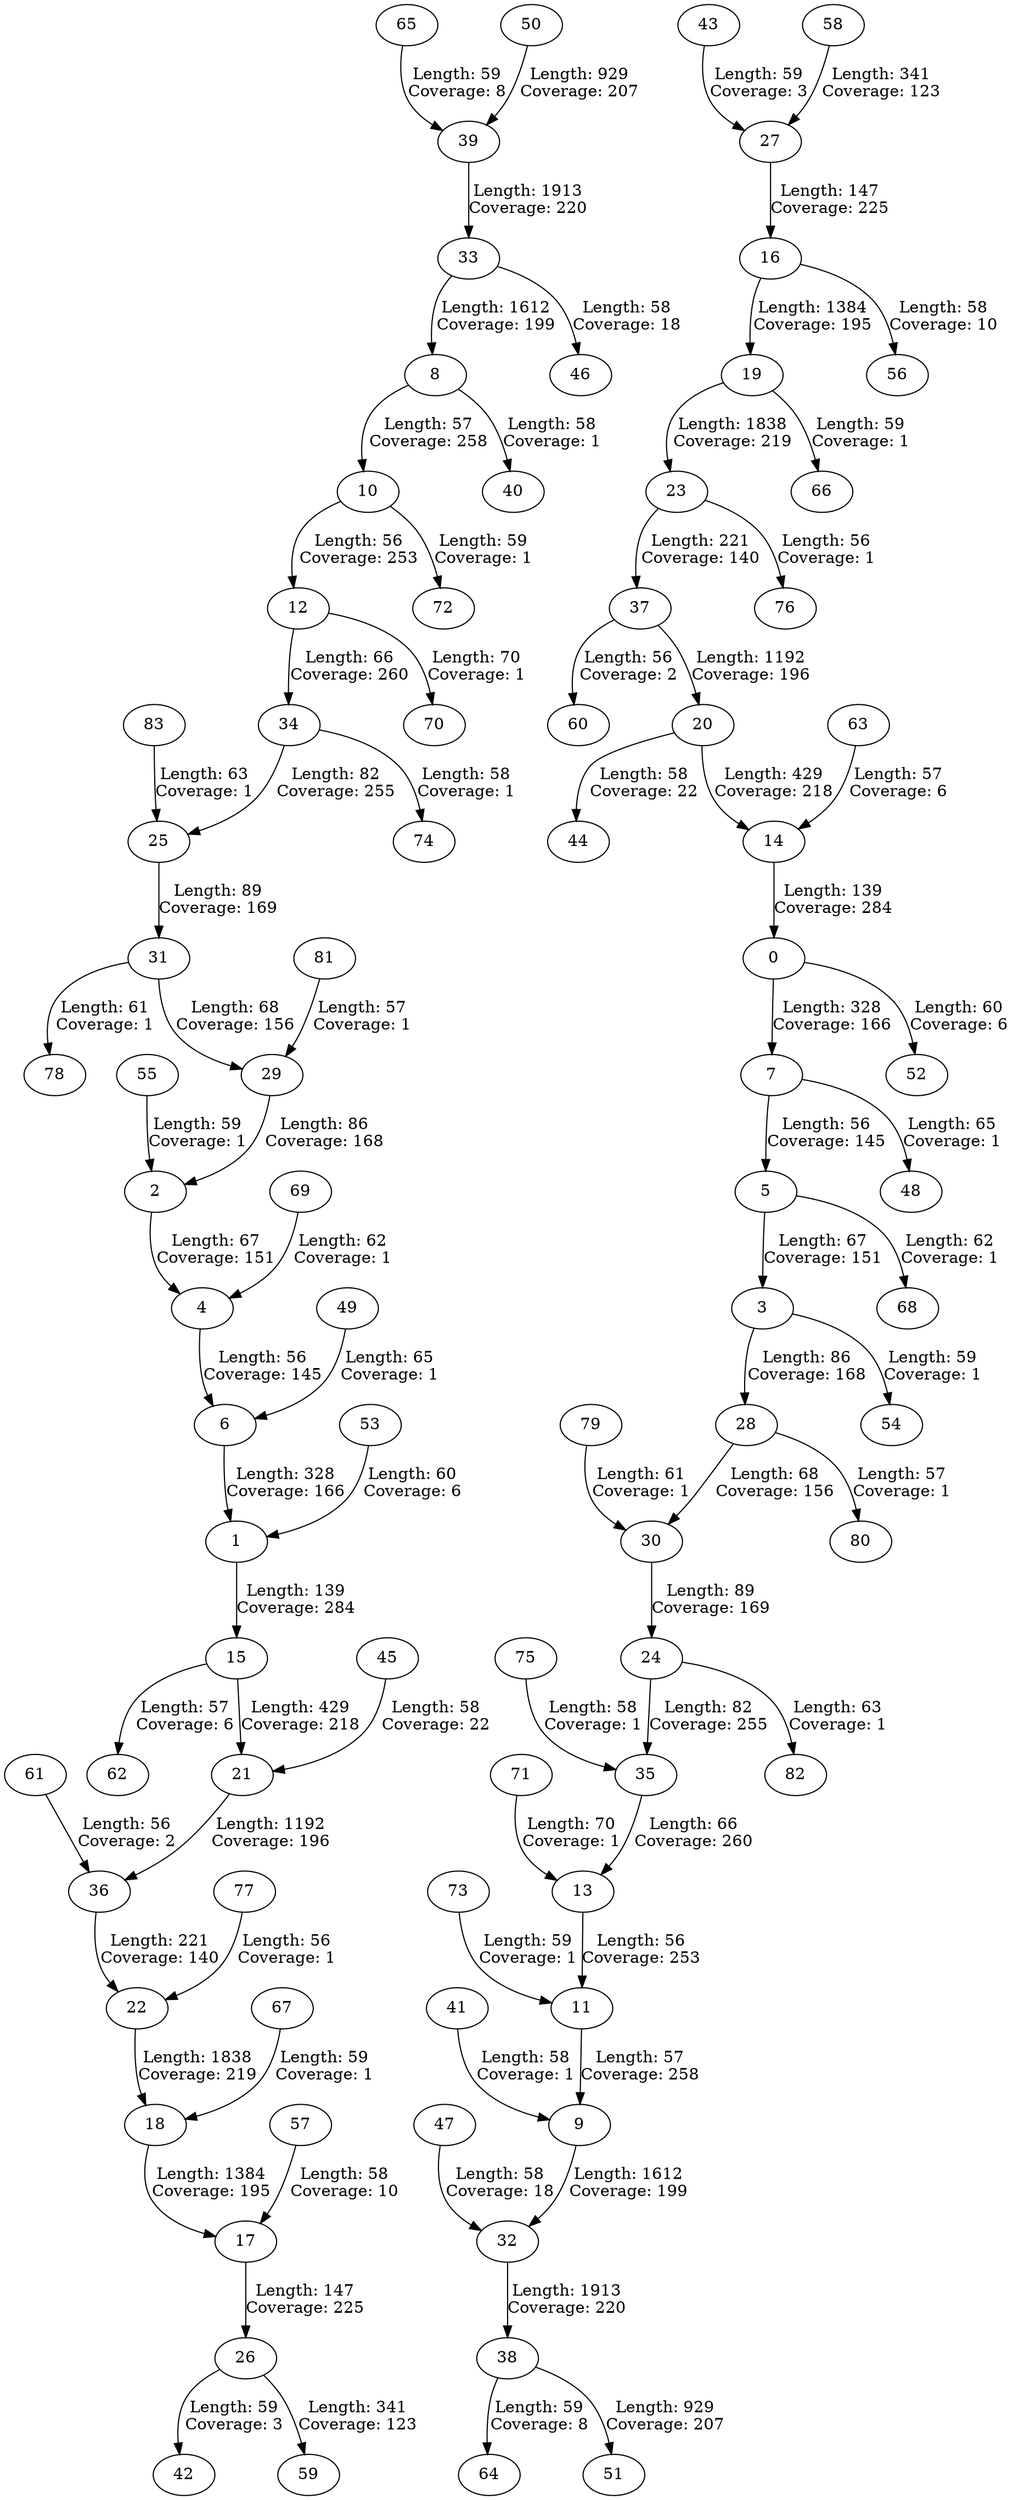 digraph "" {
	4 -> 6	 [label="Length: 56
Coverage: 145"];
	6 -> 1	 [label="Length: 328
Coverage: 166"];
	7 -> 5	 [label="Length: 56
Coverage: 145"];
	7 -> 48	 [label="Length: 65
Coverage: 1"];
	5 -> 3	 [label="Length: 67
Coverage: 151"];
	5 -> 68	 [label="Length: 62
Coverage: 1"];
	10 -> 12	 [label="Length: 56
Coverage: 253"];
	10 -> 72	 [label="Length: 59
Coverage: 1"];
	12 -> 34	 [label="Length: 66
Coverage: 260"];
	12 -> 70	 [label="Length: 70
Coverage: 1"];
	13 -> 11	 [label="Length: 56
Coverage: 253"];
	11 -> 9	 [label="Length: 57
Coverage: 258"];
	37 -> 60	 [label="Length: 56
Coverage: 2"];
	37 -> 20	 [label="Length: 1192
Coverage: 196"];
	61 -> 36	 [label="Length: 56
Coverage: 2"];
	36 -> 22	 [label="Length: 221
Coverage: 140"];
	23 -> 37	 [label="Length: 221
Coverage: 140"];
	23 -> 76	 [label="Length: 56
Coverage: 1"];
	77 -> 22	 [label="Length: 56
Coverage: 1"];
	22 -> 18	 [label="Length: 1838
Coverage: 219"];
	2 -> 4	 [label="Length: 67
Coverage: 151"];
	3 -> 28	 [label="Length: 86
Coverage: 168"];
	3 -> 54	 [label="Length: 59
Coverage: 1"];
	8 -> 10	 [label="Length: 57
Coverage: 258"];
	8 -> 40	 [label="Length: 58
Coverage: 1"];
	9 -> 32	 [label="Length: 1612
Coverage: 199"];
	20 -> 44	 [label="Length: 58
Coverage: 22"];
	20 -> 14	 [label="Length: 429
Coverage: 218"];
	45 -> 21	 [label="Length: 58
Coverage: 22"];
	21 -> 36	 [label="Length: 1192
Coverage: 196"];
	14 -> 0	 [label="Length: 139
Coverage: 284"];
	0 -> 7	 [label="Length: 328
Coverage: 166"];
	0 -> 52	 [label="Length: 60
Coverage: 6"];
	1 -> 15	 [label="Length: 139
Coverage: 284"];
	15 -> 21	 [label="Length: 429
Coverage: 218"];
	15 -> 62	 [label="Length: 57
Coverage: 6"];
	28 -> 30	 [label="Length: 68
Coverage: 156"];
	28 -> 80	 [label="Length: 57
Coverage: 1"];
	30 -> 24	 [label="Length: 89
Coverage: 169"];
	31 -> 29	 [label="Length: 68
Coverage: 156"];
	31 -> 78	 [label="Length: 61
Coverage: 1"];
	29 -> 2	 [label="Length: 86
Coverage: 168"];
	24 -> 35	 [label="Length: 82
Coverage: 255"];
	24 -> 82	 [label="Length: 63
Coverage: 1"];
	25 -> 31	 [label="Length: 89
Coverage: 169"];
	34 -> 25	 [label="Length: 82
Coverage: 255"];
	34 -> 74	 [label="Length: 58
Coverage: 1"];
	35 -> 13	 [label="Length: 66
Coverage: 260"];
	27 -> 16	 [label="Length: 147
Coverage: 225"];
	16 -> 19	 [label="Length: 1384
Coverage: 195"];
	16 -> 56	 [label="Length: 58
Coverage: 10"];
	17 -> 26	 [label="Length: 147
Coverage: 225"];
	26 -> 42	 [label="Length: 59
Coverage: 3"];
	26 -> 59	 [label="Length: 341
Coverage: 123"];
	18 -> 17	 [label="Length: 1384
Coverage: 195"];
	19 -> 23	 [label="Length: 1838
Coverage: 219"];
	19 -> 66	 [label="Length: 59
Coverage: 1"];
	41 -> 9	 [label="Length: 58
Coverage: 1"];
	43 -> 27	 [label="Length: 59
Coverage: 3"];
	32 -> 38	 [label="Length: 1913
Coverage: 220"];
	33 -> 8	 [label="Length: 1612
Coverage: 199"];
	33 -> 46	 [label="Length: 58
Coverage: 18"];
	47 -> 32	 [label="Length: 58
Coverage: 18"];
	38 -> 64	 [label="Length: 59
Coverage: 8"];
	38 -> 51	 [label="Length: 929
Coverage: 207"];
	65 -> 39	 [label="Length: 59
Coverage: 8"];
	39 -> 33	 [label="Length: 1913
Coverage: 220"];
	50 -> 39	 [label="Length: 929
Coverage: 207"];
	63 -> 14	 [label="Length: 57
Coverage: 6"];
	58 -> 27	 [label="Length: 341
Coverage: 123"];
	57 -> 17	 [label="Length: 58
Coverage: 10"];
	49 -> 6	 [label="Length: 65
Coverage: 1"];
	53 -> 1	 [label="Length: 60
Coverage: 6"];
	55 -> 2	 [label="Length: 59
Coverage: 1"];
	67 -> 18	 [label="Length: 59
Coverage: 1"];
	69 -> 4	 [label="Length: 62
Coverage: 1"];
	71 -> 13	 [label="Length: 70
Coverage: 1"];
	73 -> 11	 [label="Length: 59
Coverage: 1"];
	75 -> 35	 [label="Length: 58
Coverage: 1"];
	79 -> 30	 [label="Length: 61
Coverage: 1"];
	81 -> 29	 [label="Length: 57
Coverage: 1"];
	83 -> 25	 [label="Length: 63
Coverage: 1"];
}
